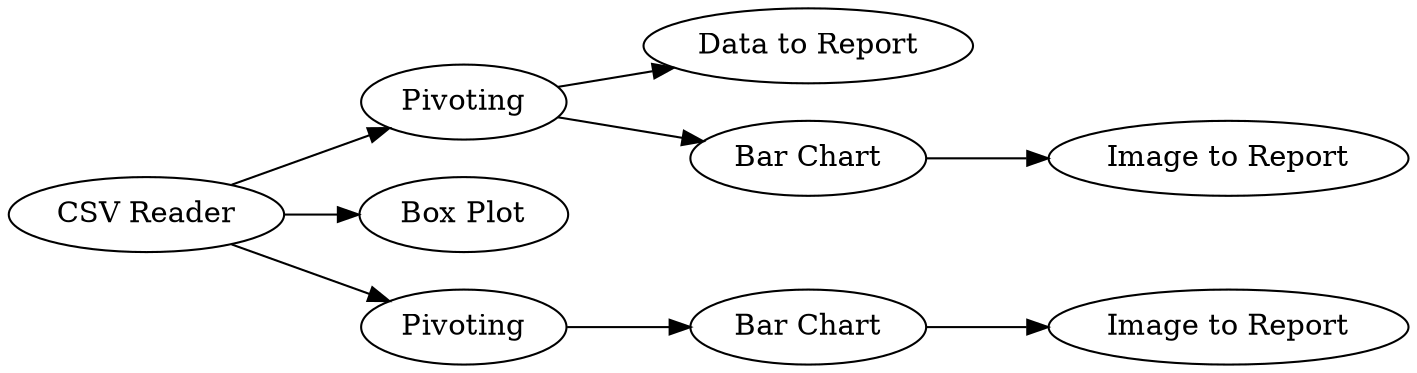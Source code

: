 digraph {
	"125925116763598048_20" [label="Image to Report"]
	"125925116763598048_19" [label=Pivoting]
	"125925116763598048_22" [label="Data to Report"]
	"125925116763598048_23" [label="Box Plot"]
	"125925116763598048_17" [label=Pivoting]
	"125925116763598048_15" [label="Bar Chart"]
	"125925116763598048_1" [label="CSV Reader"]
	"125925116763598048_18" [label="Bar Chart"]
	"125925116763598048_21" [label="Image to Report"]
	"125925116763598048_19" -> "125925116763598048_18"
	"125925116763598048_17" -> "125925116763598048_15"
	"125925116763598048_1" -> "125925116763598048_17"
	"125925116763598048_1" -> "125925116763598048_19"
	"125925116763598048_1" -> "125925116763598048_23"
	"125925116763598048_19" -> "125925116763598048_22"
	"125925116763598048_18" -> "125925116763598048_21"
	"125925116763598048_15" -> "125925116763598048_20"
	rankdir=LR
}
